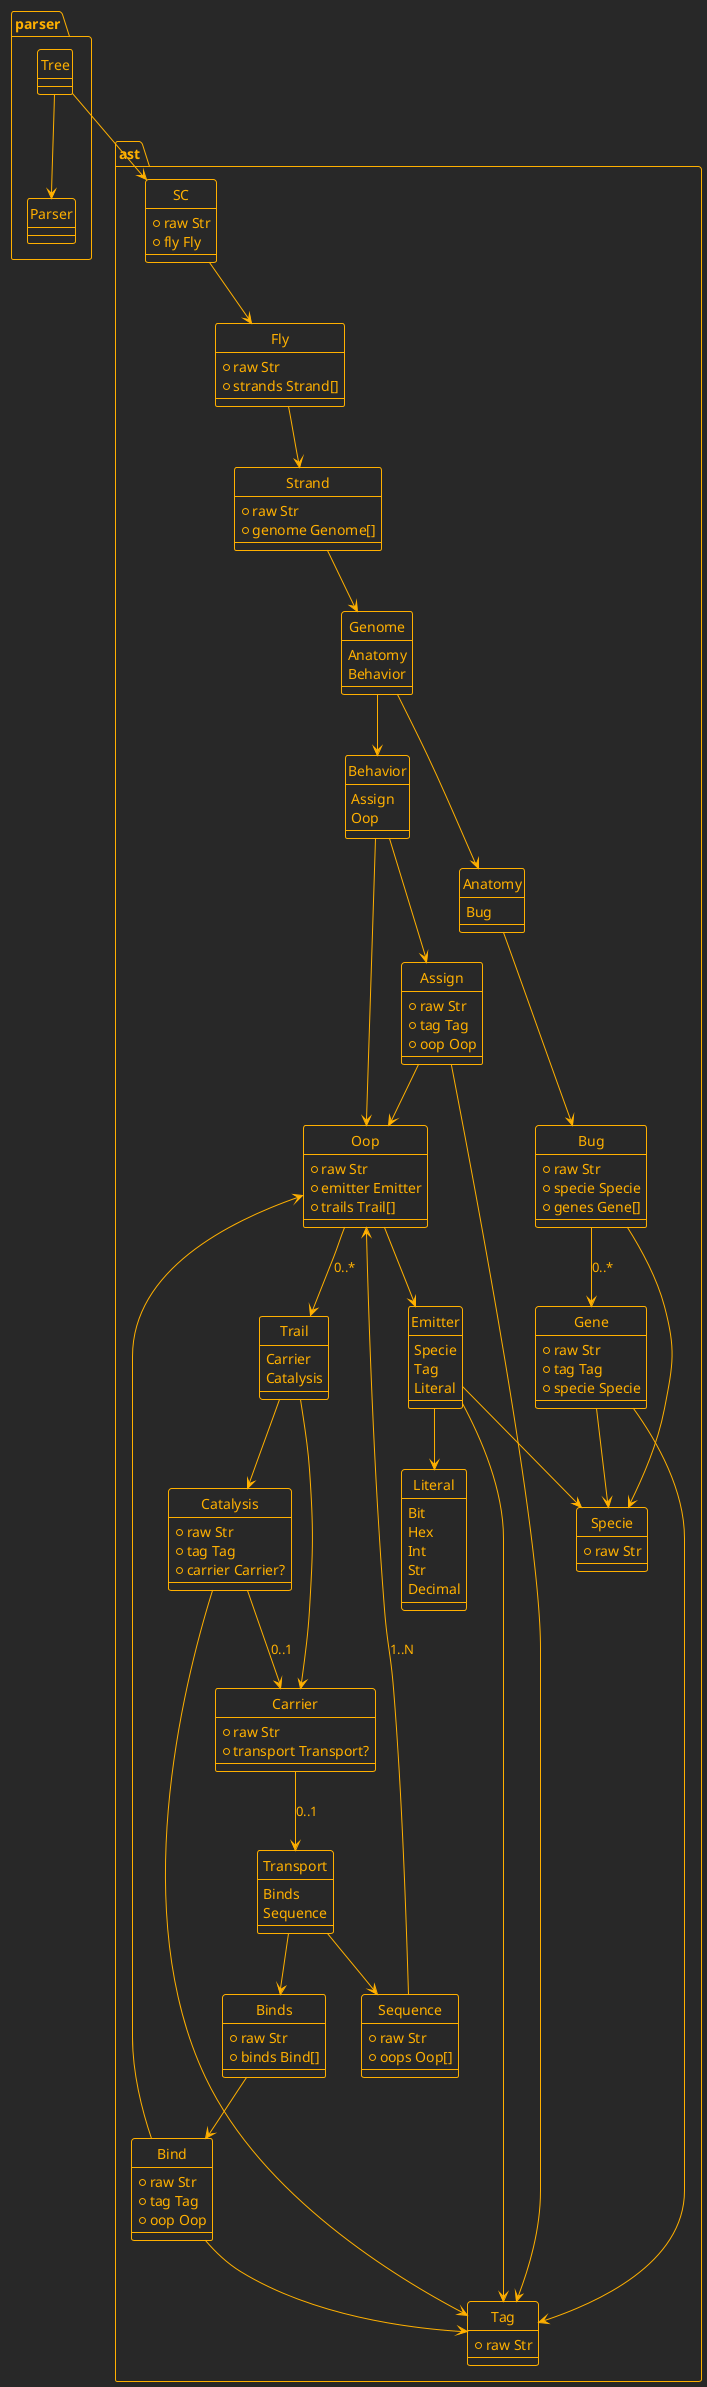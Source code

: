 @startuml
!theme crt-amber
hide circle

package ast {
    class SC {
        +raw Str
        +fly Fly
    }

    class Fly {
        +raw Str
        +strands Strand[]
    }

    class Strand {
        +raw Str
        +genome Genome[]
    }

    enum Genome {
        Anatomy
        Behavior
    }

    enum Behavior {
        Assign
        Oop
    }

    class Assign {
        +raw Str
        +tag Tag
        +oop Oop
    }

    class Oop {
        +raw Str
        +emitter Emitter
        +trails Trail[]
    }

    enum Trail {
        Carrier
        Catalysis
    }

    class Catalysis {
        +raw Str
        +tag Tag
        +carrier Carrier?
    }

    class Carrier {
        +raw Str
        +transport Transport?
    }

    enum Transport {
        Binds
        Sequence
    }

    class Binds {
        +raw Str
        +binds Bind[]
    }

    class Bind {
        +raw Str
        +tag Tag
        +oop Oop
    }

    class Sequence {
        +raw Str
        +oops Oop[]
    }

    enum Anatomy {
        Bug
    }

    class Bug {
        +raw Str
        +specie Specie
        +genes Gene[]
    }

    class Gene {
        +raw Str
        +tag Tag
        +specie Specie
    }

    enum Emitter {
        Specie
        Tag
        Literal
    }

    enum Literal {
        Bit
        Hex
        Int
        Str
        Decimal
    }

    class Specie {
        +raw Str
    }

    class Tag {
        +raw Str
    }
}

package parser {
    class Parser
    class Tree
}

parser.Tree --> ast.SC
parser.Tree --> parser.Parser

ast.SC --> ast.Fly

ast.Fly --> ast.Strand

ast.Strand --> ast.Genome

ast.Genome --> ast.Anatomy
ast.Genome --> ast.Behavior

ast.Behavior --> ast.Assign
ast.Behavior --> ast.Oop

ast.Anatomy --> ast.Bug

ast.Assign --> ast.Oop
ast.Assign --> ast.Tag

ast.Emitter --> ast.Literal
ast.Emitter --> ast.Tag
ast.Emitter --> ast.Specie

ast.Bug --> ast.Specie
ast.Bug --> ast.Gene : 0..*

ast.Gene --> ast.Tag
ast.Gene --> ast.Specie

ast.Oop --> ast.Emitter
ast.Oop --> ast.Trail : 0..*

ast.Trail --> ast.Carrier
ast.Trail --> ast.Catalysis

ast.Carrier --> ast.Transport : 0..1

ast.Transport --> ast.Binds
ast.Transport --> ast.Sequence

ast.Binds --> ast.Bind

ast.Bind --> ast.Tag
ast.Bind --> ast.Oop

ast.Sequence --> ast.Oop : 1..N

ast.Catalysis --> ast.Tag
ast.Catalysis --> ast.Carrier : 0..1

@enduml
